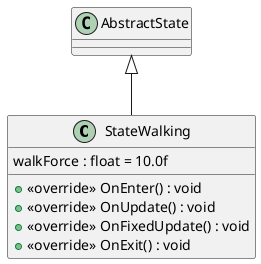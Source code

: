 @startuml
class StateWalking {
    walkForce : float = 10.0f
    + <<override>> OnEnter() : void
    + <<override>> OnUpdate() : void
    + <<override>> OnFixedUpdate() : void
    + <<override>> OnExit() : void
}
AbstractState <|-- StateWalking
@enduml
